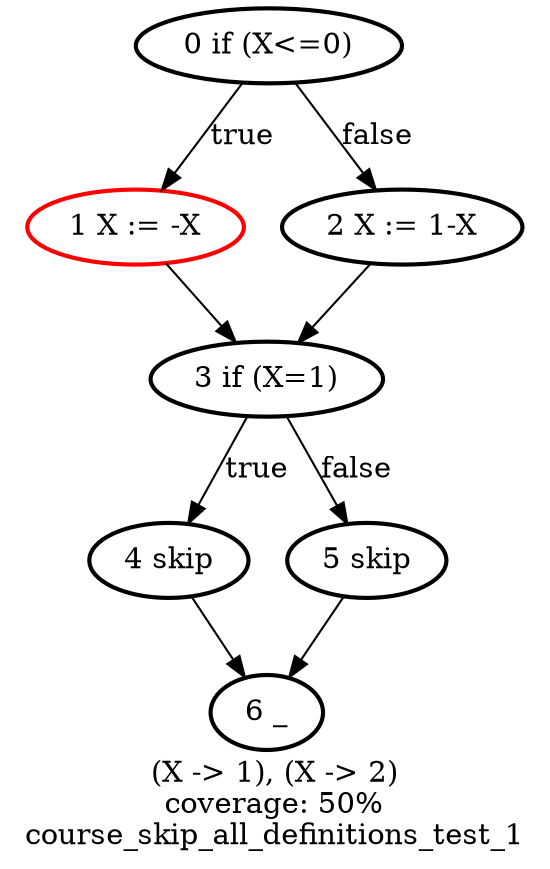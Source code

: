digraph course_skip_all_definitions_test_1 {
	label = "(X -> 1), (X -> 2)
coverage: 50%
course_skip_all_definitions_test_1"
	"3 if (X=1)" -> "4 skip" [label = true]
	"4 skip" -> "6 _"
	"1 X := -X" -> "3 if (X=1)"
	"2 X := 1-X" -> "3 if (X=1)"
	"3 if (X=1)" [style = bold]
	"6 _" [style = bold]
	"5 skip" -> "6 _"
	"1 X := -X" [color = red, style = bold]
	"3 if (X=1)" -> "5 skip" [label = false]
	"2 X := 1-X" [style = bold]
	"0 if (X<=0)" -> "1 X := -X" [label = true]
	"4 skip" [style = bold]
	"0 if (X<=0)" [style = bold]
	"0 if (X<=0)" -> "2 X := 1-X" [label = false]
	"5 skip" [style = bold]
}